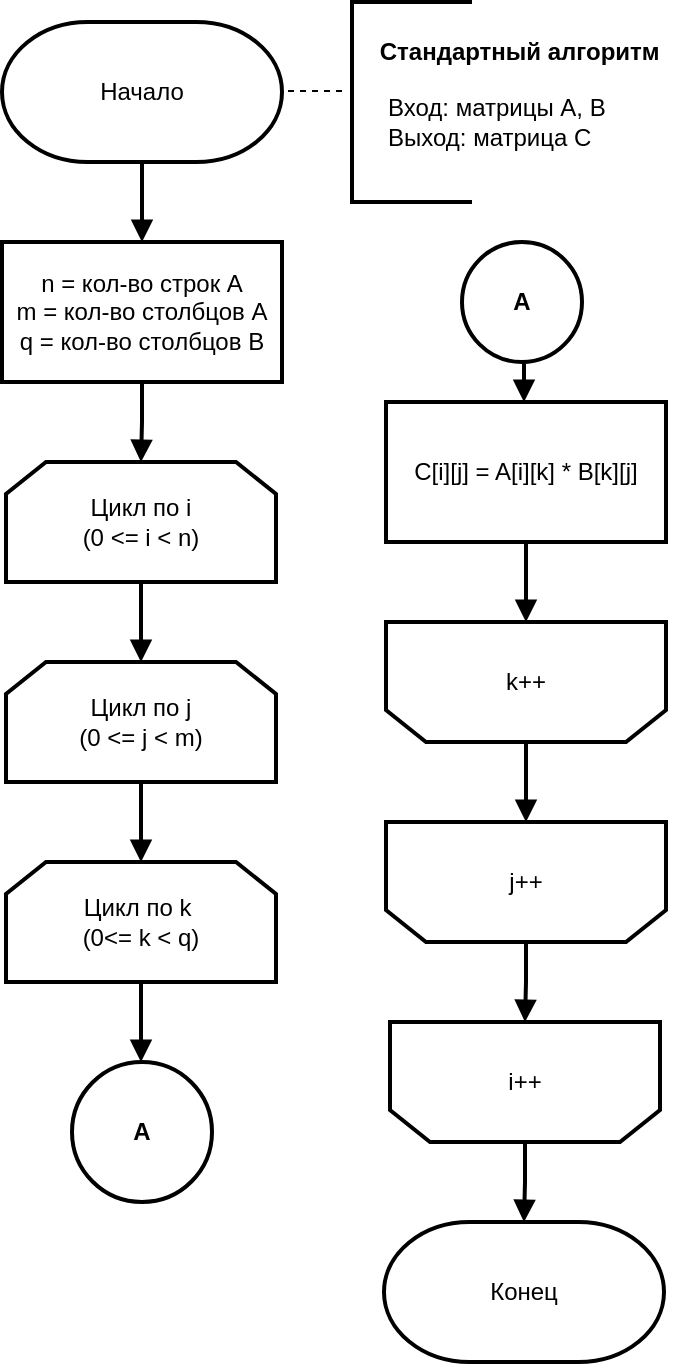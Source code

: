 <mxfile version="21.0.8" type="device" pages="5"><diagram id="5t5UlOug5BJvgPwgNIUX" name="Standart"><mxGraphModel dx="1434" dy="774" grid="1" gridSize="10" guides="1" tooltips="1" connect="1" arrows="1" fold="1" page="1" pageScale="1" pageWidth="827" pageHeight="1169" math="0" shadow="0"><root><mxCell id="0"/><mxCell id="1" parent="0"/><mxCell id="jdIYEB7PokaSc4zf6GeQ-11" style="edgeStyle=orthogonalEdgeStyle;rounded=0;orthogonalLoop=1;jettySize=auto;html=1;exitX=0.5;exitY=1;exitDx=0;exitDy=0;exitPerimeter=0;entryX=0.5;entryY=0;entryDx=0;entryDy=0;endArrow=block;endFill=1;strokeWidth=2;" parent="1" source="jdIYEB7PokaSc4zf6GeQ-1" target="jdIYEB7PokaSc4zf6GeQ-2" edge="1"><mxGeometry relative="1" as="geometry"/></mxCell><mxCell id="jdIYEB7PokaSc4zf6GeQ-1" value="Начало" style="strokeWidth=2;html=1;shape=mxgraph.flowchart.terminator;whiteSpace=wrap;" parent="1" vertex="1"><mxGeometry x="325" y="20" width="140" height="70" as="geometry"/></mxCell><mxCell id="jdIYEB7PokaSc4zf6GeQ-12" style="edgeStyle=orthogonalEdgeStyle;rounded=0;orthogonalLoop=1;jettySize=auto;html=1;exitX=0.5;exitY=1;exitDx=0;exitDy=0;entryX=0.5;entryY=0;entryDx=0;entryDy=0;entryPerimeter=0;endArrow=block;endFill=1;strokeWidth=2;" parent="1" source="jdIYEB7PokaSc4zf6GeQ-2" target="jdIYEB7PokaSc4zf6GeQ-3" edge="1"><mxGeometry relative="1" as="geometry"/></mxCell><mxCell id="jdIYEB7PokaSc4zf6GeQ-2" value="n = кол-во строк A&lt;br&gt;m = кол-во столбцов&amp;nbsp;A&lt;br&gt;q = кол-во столбцов B" style="rounded=0;whiteSpace=wrap;html=1;strokeWidth=2;" parent="1" vertex="1"><mxGeometry x="325" y="130" width="140" height="70" as="geometry"/></mxCell><mxCell id="jdIYEB7PokaSc4zf6GeQ-13" style="edgeStyle=orthogonalEdgeStyle;rounded=0;orthogonalLoop=1;jettySize=auto;html=1;exitX=0.5;exitY=1;exitDx=0;exitDy=0;exitPerimeter=0;entryX=0.5;entryY=0;entryDx=0;entryDy=0;entryPerimeter=0;endArrow=block;endFill=1;strokeWidth=2;" parent="1" source="jdIYEB7PokaSc4zf6GeQ-3" target="jdIYEB7PokaSc4zf6GeQ-4" edge="1"><mxGeometry relative="1" as="geometry"/></mxCell><mxCell id="jdIYEB7PokaSc4zf6GeQ-3" value="Цикл по i&lt;br&gt;(0 &amp;lt;= i &amp;lt; n)" style="strokeWidth=2;html=1;shape=loopLimit;whiteSpace=wrap;" parent="1" vertex="1"><mxGeometry x="327" y="240" width="135" height="60" as="geometry"/></mxCell><mxCell id="jdIYEB7PokaSc4zf6GeQ-16" style="edgeStyle=orthogonalEdgeStyle;rounded=0;orthogonalLoop=1;jettySize=auto;html=1;exitX=0.5;exitY=1;exitDx=0;exitDy=0;exitPerimeter=0;endArrow=block;endFill=1;strokeWidth=2;" parent="1" source="jdIYEB7PokaSc4zf6GeQ-4" target="jdIYEB7PokaSc4zf6GeQ-5" edge="1"><mxGeometry relative="1" as="geometry"/></mxCell><mxCell id="jdIYEB7PokaSc4zf6GeQ-4" value="Цикл по j&lt;br&gt;(0 &amp;lt;= j &amp;lt; m)" style="strokeWidth=2;html=1;shape=loopLimit;whiteSpace=wrap;" parent="1" vertex="1"><mxGeometry x="327" y="340" width="135" height="60" as="geometry"/></mxCell><mxCell id="ObsBnG-ozrYj20FW5o-O-2" style="edgeStyle=orthogonalEdgeStyle;rounded=0;orthogonalLoop=1;jettySize=auto;html=1;exitX=0.5;exitY=1;exitDx=0;exitDy=0;exitPerimeter=0;strokeWidth=2;endArrow=block;endFill=1;" parent="1" source="jdIYEB7PokaSc4zf6GeQ-5" edge="1"><mxGeometry relative="1" as="geometry"><mxPoint x="394.5" y="540" as="targetPoint"/></mxGeometry></mxCell><mxCell id="jdIYEB7PokaSc4zf6GeQ-5" value="Цикл по k&amp;nbsp;&lt;br&gt;(0&amp;lt;= k &amp;lt; q)" style="strokeWidth=2;html=1;shape=loopLimit;whiteSpace=wrap;" parent="1" vertex="1"><mxGeometry x="327" y="440" width="135" height="60" as="geometry"/></mxCell><mxCell id="jdIYEB7PokaSc4zf6GeQ-18" style="edgeStyle=orthogonalEdgeStyle;rounded=0;orthogonalLoop=1;jettySize=auto;html=1;exitX=0.5;exitY=1;exitDx=0;exitDy=0;entryX=0.5;entryY=1;entryDx=0;entryDy=0;entryPerimeter=0;endArrow=block;endFill=1;strokeWidth=2;" parent="1" source="jdIYEB7PokaSc4zf6GeQ-6" target="jdIYEB7PokaSc4zf6GeQ-7" edge="1"><mxGeometry relative="1" as="geometry"/></mxCell><mxCell id="jdIYEB7PokaSc4zf6GeQ-6" value="C[i][j] = A[i][k] * B[k][j]" style="rounded=0;whiteSpace=wrap;html=1;strokeWidth=2;" parent="1" vertex="1"><mxGeometry x="517" y="210" width="140" height="70" as="geometry"/></mxCell><mxCell id="jdIYEB7PokaSc4zf6GeQ-19" style="edgeStyle=orthogonalEdgeStyle;rounded=0;orthogonalLoop=1;jettySize=auto;html=1;exitX=0.5;exitY=0;exitDx=0;exitDy=0;exitPerimeter=0;entryX=0.5;entryY=1;entryDx=0;entryDy=0;entryPerimeter=0;endArrow=block;endFill=1;strokeWidth=2;" parent="1" source="jdIYEB7PokaSc4zf6GeQ-7" target="jdIYEB7PokaSc4zf6GeQ-8" edge="1"><mxGeometry relative="1" as="geometry"/></mxCell><mxCell id="jdIYEB7PokaSc4zf6GeQ-7" value="k++" style="strokeWidth=2;html=1;shape=loopLimit;whiteSpace=wrap;direction=west;" parent="1" vertex="1"><mxGeometry x="517" y="320" width="140" height="60" as="geometry"/></mxCell><mxCell id="jdIYEB7PokaSc4zf6GeQ-20" style="edgeStyle=orthogonalEdgeStyle;rounded=0;orthogonalLoop=1;jettySize=auto;html=1;exitX=0.5;exitY=0;exitDx=0;exitDy=0;exitPerimeter=0;entryX=0.5;entryY=1;entryDx=0;entryDy=0;entryPerimeter=0;endArrow=block;endFill=1;strokeWidth=2;" parent="1" source="jdIYEB7PokaSc4zf6GeQ-8" target="jdIYEB7PokaSc4zf6GeQ-9" edge="1"><mxGeometry relative="1" as="geometry"/></mxCell><mxCell id="jdIYEB7PokaSc4zf6GeQ-8" value="j++" style="strokeWidth=2;html=1;shape=loopLimit;whiteSpace=wrap;direction=west;" parent="1" vertex="1"><mxGeometry x="517" y="420" width="140" height="60" as="geometry"/></mxCell><mxCell id="jdIYEB7PokaSc4zf6GeQ-21" style="edgeStyle=orthogonalEdgeStyle;rounded=0;orthogonalLoop=1;jettySize=auto;html=1;exitX=0.5;exitY=0;exitDx=0;exitDy=0;exitPerimeter=0;entryX=0.5;entryY=0;entryDx=0;entryDy=0;entryPerimeter=0;endArrow=block;endFill=1;strokeWidth=2;" parent="1" source="jdIYEB7PokaSc4zf6GeQ-9" target="jdIYEB7PokaSc4zf6GeQ-10" edge="1"><mxGeometry relative="1" as="geometry"/></mxCell><mxCell id="jdIYEB7PokaSc4zf6GeQ-9" value="i++" style="strokeWidth=2;html=1;shape=loopLimit;whiteSpace=wrap;direction=west;" parent="1" vertex="1"><mxGeometry x="519" y="520" width="135" height="60" as="geometry"/></mxCell><mxCell id="jdIYEB7PokaSc4zf6GeQ-10" value="Конец" style="strokeWidth=2;html=1;shape=mxgraph.flowchart.terminator;whiteSpace=wrap;" parent="1" vertex="1"><mxGeometry x="516" y="620" width="140" height="70" as="geometry"/></mxCell><mxCell id="rUQivqUh_ZVh6ycQIgMj-3" value="Стандартный алгоритм&amp;nbsp;&lt;span style=&quot;color: rgba(0, 0, 0, 0); font-family: monospace; font-size: 0px; text-align: start;&quot;&gt;%3CmxGraphModel%3E%3Croot%3E%3CmxCell%20id%3D%220%22%2F%3E%3CmxCell%20id%3D%221%22%20parent%3D%220%22%2F%3E%3CmxCell%20id%3D%222%22%20value%3D%22%26lt%3Bspan%26gt%3B%D0%92%D1%85%D0%BE%D0%B4%3A%20%D0%BC%D0%B0%D1%81%D1%81%D0%B8%D0%B2%20arr%20%D1%80%D0%B0%D0%B7%D0%BC%D0%B5%D1%80%D0%B0%20size%26lt%3Bbr%26gt%3B%D0%92%D1%8B%D1%85%D0%BE%D0%B4%3A%20%D0%BE%D1%82%D1%81%D0%BE%D1%80%D1%82%D0%B8%D1%80%D0%BE%D0%B2%D0%B0%D0%BD%D0%BD%D1%8B%D0%B9%20%D0%BC%D0%B0%D1%81%D1%81%D0%B8%D0%B2%26lt%3B%2Fspan%26gt%3B%22%20style%3D%22text%3Bhtml%3D1%3Balign%3Dcenter%3BverticalAlign%3Dmiddle%3Bresizable%3D0%3Bpoints%3D%5B%5D%3Bautosize%3D1%3BstrokeColor%3Dnone%3BfillColor%3Dnone%3BfontStyle%3D0%22%20vertex%3D%221%22%20parent%3D%221%22%3E%3CmxGeometry%20x%3D%22560%22%20y%3D%2280%22%20width%3D%22210%22%20height%3D%2240%22%20as%3D%22geometry%22%2F%3E%3C%2FmxCell%3E%3C%2Froot%3E%3C%2FmxGraphModel%3E&lt;/span&gt;&lt;span style=&quot;color: rgba(0, 0, 0, 0); font-family: monospace; font-size: 0px; text-align: start;&quot;&gt;%3CmxGraphModel%3E%3Croot%3E%3CmxCell%20id%3D%220%22%2F%3E%3CmxCell%20id%3D%221%22%20parent%3D%220%22%2F%3E%3CmxCell%20id%3D%222%22%20value%3D%22%26lt%3Bspan%26gt%3B%D0%92%D1%85%D0%BE%D0%B4%3A%20%D0%BC%D0%B0%D1%81%D1%81%D0%B8%D0%B2%20arr%20%D1%80%D0%B0%D0%B7%D0%BC%D0%B5%D1%80%D0%B0%20size%26lt%3Bbr%26gt%3B%D0%92%D1%8B%D1%85%D0%BE%D0%B4%3A%20%D0%BE%D1%82%D1%81%D0%BE%D1%80%D1%82%D0%B8%D1%80%D0%BE%D0%B2%D0%B0%D0%BD%D0%BD%D1%8B%D0%B9%20%D0%BC%D0%B0%D1%81%D1%81%D0%B8%D0%B2%26lt%3B%2Fspan%26gt%3B%22%20style%3D%22text%3Bhtml%3D1%3Balign%3Dcenter%3BverticalAlign%3Dmiddle%3Bresizable%3D0%3Bpoints%3D%5B%5D%3Bautosize%3D1%3BstrokeColor%3Dnone%3BfillColor%3Dnone%3BfontStyle%3D0%22%20vertex%3D%221%22%20parent%3D%221%22%3E%3CmxGeometry%20x%3D%22560%22%20y%3D%2280%22%20width%3D%22210%22%20height%3D%2240%22%20as%3D%22geometry%22%2F%3E%3C%2FmxCell%3E%3C%2Froot%3E%3C%2FmxGraphModel%3E&lt;/span&gt;&lt;span style=&quot;color: rgba(0, 0, 0, 0); font-family: monospace; font-size: 0px; text-align: start;&quot;&gt;%3CmxGraphModel%3E%3Croot%3E%3CmxCell%20id%3D%220%22%2F%3E%3CmxCell%20id%3D%221%22%20parent%3D%220%22%2F%3E%3CmxCell%20id%3D%222%22%20value%3D%22%26lt%3Bspan%26gt%3B%D0%92%D1%85%D0%BE%D0%B4%3A%20%D0%BC%D0%B0%D1%81%D1%81%D0%B8%D0%B2%20arr%20%D1%80%D0%B0%D0%B7%D0%BC%D0%B5%D1%80%D0%B0%20size%26lt%3Bbr%26gt%3B%D0%92%D1%8B%D1%85%D0%BE%D0%B4%3A%20%D0%BE%D1%82%D1%81%D0%BE%D1%80%D1%82%D0%B8%D1%80%D0%BE%D0%B2%D0%B0%D0%BD%D0%BD%D1%8B%D0%B9%20%D0%BC%D0%B0%D1%81%D1%81%D0%B8%D0%B2%26lt%3B%2Fspan%26gt%3B%22%20style%3D%22text%3Bhtml%3D1%3Balign%3Dcenter%3BverticalAlign%3Dmiddle%3Bresizable%3D0%3Bpoints%3D%5B%5D%3Bautosize%3D1%3BstrokeColor%3Dnone%3BfillColor%3Dnone%3BfontStyle%3D0%22%20vertex%3D%221%22%20parent%3D%221%22%3E%3CmxGeometry%20x%3D%22560%22%20y%3D%2280%22%20width%3D%22210%22%20height%3D%2240%22%20as%3D%22geometry%22%2F%3E%3C%2FmxCell%3E%3C%2Froot%3E%3C%2FmxGraphModel%3E&lt;/span&gt;" style="text;html=1;align=center;verticalAlign=middle;resizable=0;points=[];autosize=1;strokeColor=none;fillColor=none;fontStyle=1" parent="1" vertex="1"><mxGeometry x="500" y="20" width="170" height="30" as="geometry"/></mxCell><mxCell id="rUQivqUh_ZVh6ycQIgMj-4" value="Вход: матрицы А, B&lt;br&gt;Выход: матрица С" style="text;html=1;align=left;verticalAlign=middle;resizable=0;points=[];autosize=1;strokeColor=none;fillColor=none;" parent="1" vertex="1"><mxGeometry x="516" y="50" width="130" height="40" as="geometry"/></mxCell><mxCell id="rUQivqUh_ZVh6ycQIgMj-5" value="" style="strokeWidth=2;html=1;shape=mxgraph.flowchart.annotation_1;align=left;pointerEvents=1;direction=east;" parent="1" vertex="1"><mxGeometry x="500" y="10" width="60" height="100" as="geometry"/></mxCell><mxCell id="rUQivqUh_ZVh6ycQIgMj-6" style="edgeStyle=orthogonalEdgeStyle;rounded=0;orthogonalLoop=1;jettySize=auto;html=1;exitX=0;exitY=0.5;exitDx=0;exitDy=0;exitPerimeter=0;entryX=0;entryY=0.5;entryDx=0;entryDy=0;entryPerimeter=0;strokeWidth=1;endArrow=none;endFill=0;dashed=1;" parent="1" edge="1"><mxGeometry relative="1" as="geometry"><mxPoint x="495" y="54.5" as="sourcePoint"/><mxPoint x="466" y="54.5" as="targetPoint"/></mxGeometry></mxCell><mxCell id="rUQivqUh_ZVh6ycQIgMj-7" value="&lt;b&gt;A&lt;/b&gt;" style="ellipse;whiteSpace=wrap;html=1;aspect=fixed;strokeWidth=2;" parent="1" vertex="1"><mxGeometry x="360" y="540" width="70" height="70" as="geometry"/></mxCell><mxCell id="rUQivqUh_ZVh6ycQIgMj-10" value="&lt;b&gt;A&lt;/b&gt;" style="ellipse;whiteSpace=wrap;html=1;aspect=fixed;strokeWidth=2;" parent="1" vertex="1"><mxGeometry x="555" y="130" width="60" height="60" as="geometry"/></mxCell><mxCell id="rUQivqUh_ZVh6ycQIgMj-11" style="edgeStyle=orthogonalEdgeStyle;rounded=0;orthogonalLoop=1;jettySize=auto;html=1;entryX=0.5;entryY=1;entryDx=0;entryDy=0;entryPerimeter=0;endArrow=block;endFill=1;strokeWidth=2;" parent="1" edge="1"><mxGeometry relative="1" as="geometry"><mxPoint x="586" y="190" as="sourcePoint"/><mxPoint x="586" y="210" as="targetPoint"/></mxGeometry></mxCell></root></mxGraphModel></diagram><diagram id="ElwPnxm85iu9WAhl7dP3" name="Vinograd"><mxGraphModel dx="1434" dy="717" grid="1" gridSize="10" guides="1" tooltips="1" connect="1" arrows="1" fold="1" page="1" pageScale="1" pageWidth="827" pageHeight="1169" math="0" shadow="0"><root><mxCell id="0"/><mxCell id="1" parent="0"/><mxCell id="brC3pBSqLYLdtff-5RRU-22" style="edgeStyle=orthogonalEdgeStyle;rounded=0;orthogonalLoop=1;jettySize=auto;html=1;exitX=0.5;exitY=1;exitDx=0;exitDy=0;exitPerimeter=0;entryX=0.5;entryY=0;entryDx=0;entryDy=0;strokeWidth=2;endArrow=block;endFill=1;" parent="1" source="BDx2U2NsKaXYG4YdyOhM-1" target="bWCL9g9lG03QNy08eShe-1" edge="1"><mxGeometry relative="1" as="geometry"/></mxCell><mxCell id="BDx2U2NsKaXYG4YdyOhM-1" value="Начало" style="strokeWidth=2;html=1;shape=mxgraph.flowchart.terminator;whiteSpace=wrap;" parent="1" vertex="1"><mxGeometry x="218" y="50" width="140" height="70" as="geometry"/></mxCell><mxCell id="brC3pBSqLYLdtff-5RRU-23" style="edgeStyle=orthogonalEdgeStyle;rounded=0;orthogonalLoop=1;jettySize=auto;html=1;exitX=0.5;exitY=1;exitDx=0;exitDy=0;entryX=0.5;entryY=0;entryDx=0;entryDy=0;strokeWidth=2;endArrow=block;endFill=1;" parent="1" source="bWCL9g9lG03QNy08eShe-1" target="bWCL9g9lG03QNy08eShe-2" edge="1"><mxGeometry relative="1" as="geometry"/></mxCell><mxCell id="bWCL9g9lG03QNy08eShe-1" value="n = кол-во сторк A&lt;br&gt;m = кол-во столбцов A&lt;br&gt;q = кол-во столбцов&amp;nbsp;B" style="rounded=0;whiteSpace=wrap;html=1;strokeWidth=2;" parent="1" vertex="1"><mxGeometry x="218" y="190" width="140" height="60" as="geometry"/></mxCell><mxCell id="brC3pBSqLYLdtff-5RRU-24" style="edgeStyle=orthogonalEdgeStyle;rounded=0;orthogonalLoop=1;jettySize=auto;html=1;exitX=0.5;exitY=1;exitDx=0;exitDy=0;entryX=0.5;entryY=0;entryDx=0;entryDy=0;entryPerimeter=0;strokeWidth=2;endArrow=block;endFill=1;" parent="1" source="bWCL9g9lG03QNy08eShe-2" target="brC3pBSqLYLdtff-5RRU-1" edge="1"><mxGeometry relative="1" as="geometry"/></mxCell><mxCell id="bWCL9g9lG03QNy08eShe-2" value="Создание массивов tmpA длиной n и tmpB длиной q" style="rounded=0;whiteSpace=wrap;html=1;strokeWidth=2;" parent="1" vertex="1"><mxGeometry x="218" y="290.11" width="140" height="60" as="geometry"/></mxCell><mxCell id="brC3pBSqLYLdtff-5RRU-25" style="edgeStyle=orthogonalEdgeStyle;rounded=0;orthogonalLoop=1;jettySize=auto;html=1;exitX=0.5;exitY=1;exitDx=0;exitDy=0;exitPerimeter=0;entryX=0.5;entryY=0;entryDx=0;entryDy=0;entryPerimeter=0;strokeWidth=2;endArrow=block;endFill=1;" parent="1" source="brC3pBSqLYLdtff-5RRU-1" target="brC3pBSqLYLdtff-5RRU-2" edge="1"><mxGeometry relative="1" as="geometry"/></mxCell><mxCell id="brC3pBSqLYLdtff-5RRU-1" value="Цикл по i&lt;br&gt;(0&amp;lt;= i &amp;lt; n)" style="strokeWidth=2;html=1;shape=loopLimit;whiteSpace=wrap;" parent="1" vertex="1"><mxGeometry x="218" y="390" width="140" height="60" as="geometry"/></mxCell><mxCell id="brC3pBSqLYLdtff-5RRU-26" style="edgeStyle=orthogonalEdgeStyle;rounded=0;orthogonalLoop=1;jettySize=auto;html=1;exitX=0.5;exitY=1;exitDx=0;exitDy=0;exitPerimeter=0;entryX=0.5;entryY=0;entryDx=0;entryDy=0;strokeWidth=2;endArrow=block;endFill=1;" parent="1" source="brC3pBSqLYLdtff-5RRU-2" target="brC3pBSqLYLdtff-5RRU-3" edge="1"><mxGeometry relative="1" as="geometry"/></mxCell><mxCell id="brC3pBSqLYLdtff-5RRU-2" value="Цикл по j&lt;br&gt;(1 &amp;lt;= j &amp;lt; m)" style="strokeWidth=2;html=1;shape=loopLimit;whiteSpace=wrap;" parent="1" vertex="1"><mxGeometry x="218" y="490.11" width="140" height="60" as="geometry"/></mxCell><mxCell id="brC3pBSqLYLdtff-5RRU-27" style="edgeStyle=orthogonalEdgeStyle;rounded=0;orthogonalLoop=1;jettySize=auto;html=1;exitX=0.5;exitY=1;exitDx=0;exitDy=0;entryX=0.5;entryY=1;entryDx=0;entryDy=0;entryPerimeter=0;strokeWidth=2;endArrow=block;endFill=1;" parent="1" source="brC3pBSqLYLdtff-5RRU-3" target="brC3pBSqLYLdtff-5RRU-4" edge="1"><mxGeometry relative="1" as="geometry"/></mxCell><mxCell id="brC3pBSqLYLdtff-5RRU-3" value="tmpA[i] = tmpA[i] +&amp;nbsp;&lt;br&gt;A[i][j-1] * A[i][j]" style="rounded=0;whiteSpace=wrap;html=1;strokeWidth=2;" parent="1" vertex="1"><mxGeometry x="218" y="587.61" width="140" height="65" as="geometry"/></mxCell><mxCell id="brC3pBSqLYLdtff-5RRU-28" style="edgeStyle=orthogonalEdgeStyle;rounded=0;orthogonalLoop=1;jettySize=auto;html=1;exitX=0.5;exitY=0;exitDx=0;exitDy=0;exitPerimeter=0;entryX=0.5;entryY=1;entryDx=0;entryDy=0;entryPerimeter=0;strokeWidth=2;endArrow=block;endFill=1;" parent="1" source="brC3pBSqLYLdtff-5RRU-4" target="brC3pBSqLYLdtff-5RRU-5" edge="1"><mxGeometry relative="1" as="geometry"/></mxCell><mxCell id="brC3pBSqLYLdtff-5RRU-4" value="j += 2" style="strokeWidth=2;html=1;shape=loopLimitt;whiteSpace=wrap;flipV=1;" parent="1" vertex="1"><mxGeometry x="218" y="690.11" width="140" height="60" as="geometry"/></mxCell><mxCell id="u7KIvG1t9JKep2vpa3HT-2" style="edgeStyle=orthogonalEdgeStyle;rounded=0;orthogonalLoop=1;jettySize=auto;html=1;exitX=0.5;exitY=0;exitDx=0;exitDy=0;exitPerimeter=0;strokeWidth=2;endArrow=block;endFill=1;" parent="1" source="brC3pBSqLYLdtff-5RRU-5" target="u7KIvG1t9JKep2vpa3HT-1" edge="1"><mxGeometry relative="1" as="geometry"/></mxCell><mxCell id="brC3pBSqLYLdtff-5RRU-5" value="i ++" style="strokeWidth=2;html=1;shape=loopLimit;whiteSpace=wrap;flipV=1;" parent="1" vertex="1"><mxGeometry x="218" y="790.11" width="140" height="60" as="geometry"/></mxCell><mxCell id="brC3pBSqLYLdtff-5RRU-30" style="edgeStyle=orthogonalEdgeStyle;rounded=0;orthogonalLoop=1;jettySize=auto;html=1;exitX=0.5;exitY=1;exitDx=0;exitDy=0;exitPerimeter=0;entryX=0.5;entryY=0;entryDx=0;entryDy=0;entryPerimeter=0;strokeWidth=2;endArrow=block;endFill=1;" parent="1" source="brC3pBSqLYLdtff-5RRU-7" target="brC3pBSqLYLdtff-5RRU-8" edge="1"><mxGeometry relative="1" as="geometry"/></mxCell><mxCell id="brC3pBSqLYLdtff-5RRU-7" value="Цикл по i&lt;br style=&quot;border-color: var(--border-color);&quot;&gt;(0&amp;lt;= i &amp;lt; q)" style="strokeWidth=2;html=1;shape=loopLimit;whiteSpace=wrap;" parent="1" vertex="1"><mxGeometry x="414" y="230.11" width="140" height="60" as="geometry"/></mxCell><mxCell id="brC3pBSqLYLdtff-5RRU-31" style="edgeStyle=orthogonalEdgeStyle;rounded=0;orthogonalLoop=1;jettySize=auto;html=1;exitX=0.5;exitY=1;exitDx=0;exitDy=0;exitPerimeter=0;entryX=0.5;entryY=0;entryDx=0;entryDy=0;strokeWidth=2;endArrow=block;endFill=1;" parent="1" source="brC3pBSqLYLdtff-5RRU-8" target="brC3pBSqLYLdtff-5RRU-9" edge="1"><mxGeometry relative="1" as="geometry"/></mxCell><mxCell id="brC3pBSqLYLdtff-5RRU-8" value="Цикл по j&lt;br style=&quot;border-color: var(--border-color);&quot;&gt;(1 &amp;lt;= j &amp;lt; m)" style="strokeWidth=2;html=1;shape=loopLimit;whiteSpace=wrap;" parent="1" vertex="1"><mxGeometry x="414" y="330.11" width="140" height="60" as="geometry"/></mxCell><mxCell id="brC3pBSqLYLdtff-5RRU-32" style="edgeStyle=orthogonalEdgeStyle;rounded=0;orthogonalLoop=1;jettySize=auto;html=1;exitX=0.5;exitY=1;exitDx=0;exitDy=0;strokeWidth=2;endArrow=block;endFill=1;" parent="1" source="brC3pBSqLYLdtff-5RRU-9" target="brC3pBSqLYLdtff-5RRU-10" edge="1"><mxGeometry relative="1" as="geometry"/></mxCell><mxCell id="brC3pBSqLYLdtff-5RRU-9" value="tmpB[i] = tmpB[i] +&amp;nbsp;&lt;br&gt;B[i][j-1] * B[i][j]" style="rounded=0;whiteSpace=wrap;html=1;strokeWidth=2;" parent="1" vertex="1"><mxGeometry x="414" y="430.11" width="140" height="60" as="geometry"/></mxCell><mxCell id="brC3pBSqLYLdtff-5RRU-33" style="edgeStyle=orthogonalEdgeStyle;rounded=0;orthogonalLoop=1;jettySize=auto;html=1;exitX=0.5;exitY=0;exitDx=0;exitDy=0;exitPerimeter=0;entryX=0.5;entryY=1;entryDx=0;entryDy=0;entryPerimeter=0;strokeWidth=2;endArrow=block;endFill=1;" parent="1" source="brC3pBSqLYLdtff-5RRU-10" target="brC3pBSqLYLdtff-5RRU-11" edge="1"><mxGeometry relative="1" as="geometry"/></mxCell><mxCell id="brC3pBSqLYLdtff-5RRU-10" value="j += 2" style="strokeWidth=2;html=1;shape=loopLimit;whiteSpace=wrap;flipV=1;" parent="1" vertex="1"><mxGeometry x="414" y="530.11" width="140" height="60" as="geometry"/></mxCell><mxCell id="brC3pBSqLYLdtff-5RRU-34" style="edgeStyle=orthogonalEdgeStyle;rounded=0;orthogonalLoop=1;jettySize=auto;html=1;exitX=0.5;exitY=0;exitDx=0;exitDy=0;exitPerimeter=0;strokeWidth=2;endArrow=block;endFill=1;" parent="1" source="brC3pBSqLYLdtff-5RRU-11" target="brC3pBSqLYLdtff-5RRU-12" edge="1"><mxGeometry relative="1" as="geometry"/></mxCell><mxCell id="brC3pBSqLYLdtff-5RRU-11" value="i ++" style="strokeWidth=2;html=1;shape=loopLimit;whiteSpace=wrap;flipV=1;" parent="1" vertex="1"><mxGeometry x="414" y="630.11" width="140" height="60" as="geometry"/></mxCell><mxCell id="brC3pBSqLYLdtff-5RRU-35" style="edgeStyle=orthogonalEdgeStyle;rounded=0;orthogonalLoop=1;jettySize=auto;html=1;exitX=0.5;exitY=1;exitDx=0;exitDy=0;exitPerimeter=0;entryX=0.5;entryY=0;entryDx=0;entryDy=0;entryPerimeter=0;strokeWidth=2;endArrow=block;endFill=1;" parent="1" source="brC3pBSqLYLdtff-5RRU-12" target="brC3pBSqLYLdtff-5RRU-13" edge="1"><mxGeometry relative="1" as="geometry"/></mxCell><mxCell id="brC3pBSqLYLdtff-5RRU-12" value="Цикл по i&lt;br style=&quot;border-color: var(--border-color);&quot;&gt;(0 &amp;lt;= i &amp;lt; n)" style="strokeWidth=2;html=1;shape=loopLimit;whiteSpace=wrap;" parent="1" vertex="1"><mxGeometry x="414" y="730.11" width="140" height="60" as="geometry"/></mxCell><mxCell id="JaxCugbjWj4iEsVpoekP-3" style="edgeStyle=orthogonalEdgeStyle;rounded=0;orthogonalLoop=1;jettySize=auto;html=1;exitX=0.5;exitY=1;exitDx=0;exitDy=0;exitPerimeter=0;strokeWidth=2;endArrow=block;endFill=1;" parent="1" source="brC3pBSqLYLdtff-5RRU-13" edge="1"><mxGeometry relative="1" as="geometry"><mxPoint x="480" y="920" as="targetPoint"/></mxGeometry></mxCell><mxCell id="brC3pBSqLYLdtff-5RRU-13" value="Цикл по j&lt;br style=&quot;border-color: var(--border-color);&quot;&gt;(0 &amp;lt;= j &amp;lt; q)" style="strokeWidth=2;html=1;shape=loopLimit;whiteSpace=wrap;" parent="1" vertex="1"><mxGeometry x="414" y="830.11" width="140" height="60" as="geometry"/></mxCell><mxCell id="JaxCugbjWj4iEsVpoekP-2" value="Б" style="strokeWidth=2;html=1;shape=mxgraph.flowchart.start_2;whiteSpace=wrap;" parent="1" vertex="1"><mxGeometry x="456" y="920" width="50" height="50" as="geometry"/></mxCell><mxCell id="u7KIvG1t9JKep2vpa3HT-1" value="A" style="strokeWidth=2;html=1;shape=mxgraph.flowchart.start_2;whiteSpace=wrap;" parent="1" vertex="1"><mxGeometry x="262.75" y="880" width="50.5" height="50" as="geometry"/></mxCell><mxCell id="u7KIvG1t9JKep2vpa3HT-4" style="edgeStyle=orthogonalEdgeStyle;rounded=0;orthogonalLoop=1;jettySize=auto;html=1;exitX=0.5;exitY=1;exitDx=0;exitDy=0;exitPerimeter=0;strokeWidth=2;endArrow=block;endFill=1;" parent="1" source="u7KIvG1t9JKep2vpa3HT-3" target="brC3pBSqLYLdtff-5RRU-7" edge="1"><mxGeometry relative="1" as="geometry"/></mxCell><mxCell id="u7KIvG1t9JKep2vpa3HT-3" value="A" style="strokeWidth=2;html=1;shape=mxgraph.flowchart.start_2;whiteSpace=wrap;" parent="1" vertex="1"><mxGeometry x="459" y="160" width="50" height="50" as="geometry"/></mxCell><mxCell id="-5CPp9ylj9_b5m-_-JH4-1" value="&amp;nbsp;Алгоритм Вигограда" style="text;html=1;align=left;verticalAlign=middle;resizable=0;points=[];autosize=1;strokeColor=none;fillColor=none;fontStyle=1" parent="1" vertex="1"><mxGeometry x="408" y="50" width="150" height="30" as="geometry"/></mxCell><mxCell id="-5CPp9ylj9_b5m-_-JH4-2" value="Вход: матрицы А, B&lt;br&gt;Выход: матрица С" style="text;html=1;align=left;verticalAlign=middle;resizable=0;points=[];autosize=1;strokeColor=none;fillColor=none;" parent="1" vertex="1"><mxGeometry x="408" y="80" width="130" height="40" as="geometry"/></mxCell><mxCell id="-5CPp9ylj9_b5m-_-JH4-3" value="" style="strokeWidth=2;html=1;shape=mxgraph.flowchart.annotation_1;align=left;pointerEvents=1;direction=east;" parent="1" vertex="1"><mxGeometry x="392" y="40" width="60" height="100" as="geometry"/></mxCell><mxCell id="-5CPp9ylj9_b5m-_-JH4-4" style="edgeStyle=orthogonalEdgeStyle;rounded=0;orthogonalLoop=1;jettySize=auto;html=1;exitX=0;exitY=0.5;exitDx=0;exitDy=0;exitPerimeter=0;entryX=0;entryY=0.5;entryDx=0;entryDy=0;entryPerimeter=0;strokeWidth=1;endArrow=none;endFill=0;dashed=1;" parent="1" edge="1"><mxGeometry relative="1" as="geometry"><mxPoint x="387" y="84.5" as="sourcePoint"/><mxPoint x="358" y="84.5" as="targetPoint"/></mxGeometry></mxCell></root></mxGraphModel></diagram><diagram id="p2_YN9Bw7VVcdtCtZ2_v" name="Vinograd продолжение"><mxGraphModel dx="1434" dy="717" grid="1" gridSize="10" guides="1" tooltips="1" connect="1" arrows="1" fold="1" page="1" pageScale="1" pageWidth="827" pageHeight="1169" math="0" shadow="0"><root><mxCell id="0"/><mxCell id="1" parent="0"/><mxCell id="MOV2D1qzXf4T7hM7rRNJ-1" style="edgeStyle=orthogonalEdgeStyle;rounded=0;orthogonalLoop=1;jettySize=auto;html=1;exitX=0.5;exitY=1;exitDx=0;exitDy=0;entryX=0.5;entryY=0;entryDx=0;entryDy=0;entryPerimeter=0;strokeWidth=2;endArrow=block;endFill=1;" parent="1" source="MOV2D1qzXf4T7hM7rRNJ-2" target="MOV2D1qzXf4T7hM7rRNJ-4" edge="1"><mxGeometry relative="1" as="geometry"/></mxCell><mxCell id="MOV2D1qzXf4T7hM7rRNJ-2" value="C[i][j] = C[i][j] -&amp;nbsp;&lt;br&gt;(tmpA[i] + tmpB[j])" style="rounded=0;whiteSpace=wrap;html=1;strokeWidth=2;" parent="1" vertex="1"><mxGeometry x="240" y="160" width="140" height="60" as="geometry"/></mxCell><mxCell id="MOV2D1qzXf4T7hM7rRNJ-3" style="edgeStyle=orthogonalEdgeStyle;rounded=0;orthogonalLoop=1;jettySize=auto;html=1;exitX=0.5;exitY=1;exitDx=0;exitDy=0;exitPerimeter=0;entryX=0.5;entryY=0;entryDx=0;entryDy=0;strokeWidth=2;endArrow=block;endFill=1;" parent="1" source="MOV2D1qzXf4T7hM7rRNJ-4" target="MOV2D1qzXf4T7hM7rRNJ-6" edge="1"><mxGeometry relative="1" as="geometry"/></mxCell><mxCell id="MOV2D1qzXf4T7hM7rRNJ-4" value="Цикл по k&lt;br style=&quot;border-color: var(--border-color);&quot;&gt;(1 &amp;lt;= k &amp;lt; m)" style="strokeWidth=2;html=1;shape=loopLimit;whiteSpace=wrap;" parent="1" vertex="1"><mxGeometry x="240" y="260" width="140" height="60" as="geometry"/></mxCell><mxCell id="MOV2D1qzXf4T7hM7rRNJ-5" style="edgeStyle=orthogonalEdgeStyle;rounded=0;orthogonalLoop=1;jettySize=auto;html=1;exitX=0.5;exitY=1;exitDx=0;exitDy=0;entryX=0.5;entryY=1;entryDx=0;entryDy=0;entryPerimeter=0;strokeWidth=2;endArrow=block;endFill=1;" parent="1" source="MOV2D1qzXf4T7hM7rRNJ-6" target="MOV2D1qzXf4T7hM7rRNJ-8" edge="1"><mxGeometry relative="1" as="geometry"/></mxCell><mxCell id="MOV2D1qzXf4T7hM7rRNJ-6" value="C[i][j] += &lt;br&gt;(A[i][k-1] + B[k][j]) *&lt;br&gt;(A[i][k] + B[k-1][j])" style="rounded=0;whiteSpace=wrap;html=1;strokeWidth=2;" parent="1" vertex="1"><mxGeometry x="240" y="360" width="140" height="60" as="geometry"/></mxCell><mxCell id="MOV2D1qzXf4T7hM7rRNJ-7" style="edgeStyle=orthogonalEdgeStyle;rounded=0;orthogonalLoop=1;jettySize=auto;html=1;exitX=0.5;exitY=0;exitDx=0;exitDy=0;exitPerimeter=0;entryX=0.5;entryY=1;entryDx=0;entryDy=0;entryPerimeter=0;strokeWidth=2;endArrow=block;endFill=1;" parent="1" source="MOV2D1qzXf4T7hM7rRNJ-8" target="MOV2D1qzXf4T7hM7rRNJ-10" edge="1"><mxGeometry relative="1" as="geometry"/></mxCell><mxCell id="MOV2D1qzXf4T7hM7rRNJ-8" value="k += 2" style="strokeWidth=2;html=1;shape=loopLimit;whiteSpace=wrap;flipV=1;" parent="1" vertex="1"><mxGeometry x="240" y="460" width="140" height="60" as="geometry"/></mxCell><mxCell id="MOV2D1qzXf4T7hM7rRNJ-9" style="edgeStyle=orthogonalEdgeStyle;rounded=0;orthogonalLoop=1;jettySize=auto;html=1;exitX=0.5;exitY=0;exitDx=0;exitDy=0;exitPerimeter=0;strokeWidth=2;endArrow=block;endFill=1;" parent="1" source="MOV2D1qzXf4T7hM7rRNJ-10" target="MOV2D1qzXf4T7hM7rRNJ-12" edge="1"><mxGeometry relative="1" as="geometry"/></mxCell><mxCell id="MOV2D1qzXf4T7hM7rRNJ-10" value="j ++" style="strokeWidth=2;html=1;shape=loopLimit;whiteSpace=wrap;flipV=1;" parent="1" vertex="1"><mxGeometry x="240" y="560" width="140" height="60" as="geometry"/></mxCell><mxCell id="jFBRMl4ruyxteCOEZbGm-4" style="edgeStyle=orthogonalEdgeStyle;rounded=0;orthogonalLoop=1;jettySize=auto;html=1;exitX=0.5;exitY=0;exitDx=0;exitDy=0;exitPerimeter=0;entryX=0.5;entryY=0;entryDx=0;entryDy=0;entryPerimeter=0;strokeWidth=2;endArrow=block;endFill=1;" parent="1" source="MOV2D1qzXf4T7hM7rRNJ-12" target="jFBRMl4ruyxteCOEZbGm-1" edge="1"><mxGeometry relative="1" as="geometry"/></mxCell><mxCell id="MOV2D1qzXf4T7hM7rRNJ-12" value="i++" style="strokeWidth=2;html=1;shape=loopLimit;whiteSpace=wrap;flipV=1;" parent="1" vertex="1"><mxGeometry x="240" y="660" width="140" height="60" as="geometry"/></mxCell><mxCell id="MOV2D1qzXf4T7hM7rRNJ-13" style="edgeStyle=orthogonalEdgeStyle;rounded=0;orthogonalLoop=1;jettySize=auto;html=1;exitX=0.5;exitY=1;exitDx=0;exitDy=0;exitPerimeter=0;entryX=0.5;entryY=0;entryDx=0;entryDy=0;entryPerimeter=0;strokeWidth=2;endArrow=block;endFill=1;" parent="1" source="MOV2D1qzXf4T7hM7rRNJ-15" target="MOV2D1qzXf4T7hM7rRNJ-17" edge="1"><mxGeometry relative="1" as="geometry"/></mxCell><mxCell id="MOV2D1qzXf4T7hM7rRNJ-14" style="edgeStyle=orthogonalEdgeStyle;rounded=0;orthogonalLoop=1;jettySize=auto;html=1;exitX=1;exitY=0.5;exitDx=0;exitDy=0;exitPerimeter=0;entryX=0.5;entryY=0;entryDx=0;entryDy=0;entryPerimeter=0;strokeWidth=2;endArrow=block;endFill=1;" parent="1" source="MOV2D1qzXf4T7hM7rRNJ-15" target="MOV2D1qzXf4T7hM7rRNJ-26" edge="1"><mxGeometry relative="1" as="geometry"><Array as="points"><mxPoint x="600" y="195"/><mxPoint x="600" y="740"/><mxPoint x="500" y="740"/></Array></mxGeometry></mxCell><mxCell id="MOV2D1qzXf4T7hM7rRNJ-15" value="m четное?" style="strokeWidth=2;html=1;shape=mxgraph.flowchart.decision;whiteSpace=wrap;" parent="1" vertex="1"><mxGeometry x="435" y="160" width="130" height="70" as="geometry"/></mxCell><mxCell id="MOV2D1qzXf4T7hM7rRNJ-16" style="edgeStyle=orthogonalEdgeStyle;rounded=0;orthogonalLoop=1;jettySize=auto;html=1;exitX=0.5;exitY=1;exitDx=0;exitDy=0;exitPerimeter=0;entryX=0.5;entryY=0;entryDx=0;entryDy=0;entryPerimeter=0;strokeWidth=2;endArrow=block;endFill=1;" parent="1" source="MOV2D1qzXf4T7hM7rRNJ-17" target="MOV2D1qzXf4T7hM7rRNJ-19" edge="1"><mxGeometry relative="1" as="geometry"/></mxCell><mxCell id="MOV2D1qzXf4T7hM7rRNJ-17" value="Цикл по i&lt;br style=&quot;border-color: var(--border-color);&quot;&gt;(0 &amp;lt;= i &amp;lt; n)" style="strokeWidth=2;html=1;shape=loopLimit;whiteSpace=wrap;" parent="1" vertex="1"><mxGeometry x="430" y="260" width="140" height="60" as="geometry"/></mxCell><mxCell id="MOV2D1qzXf4T7hM7rRNJ-18" style="edgeStyle=orthogonalEdgeStyle;rounded=0;orthogonalLoop=1;jettySize=auto;html=1;exitX=0.5;exitY=1;exitDx=0;exitDy=0;exitPerimeter=0;entryX=0.5;entryY=0;entryDx=0;entryDy=0;strokeWidth=2;endArrow=block;endFill=1;" parent="1" source="MOV2D1qzXf4T7hM7rRNJ-19" target="MOV2D1qzXf4T7hM7rRNJ-21" edge="1"><mxGeometry relative="1" as="geometry"/></mxCell><mxCell id="MOV2D1qzXf4T7hM7rRNJ-19" value="Цикл по j&lt;br style=&quot;border-color: var(--border-color);&quot;&gt;(0 &amp;lt;= j &amp;lt; q)" style="strokeWidth=2;html=1;shape=loopLimit;whiteSpace=wrap;flipV=0;" parent="1" vertex="1"><mxGeometry x="430" y="360" width="140" height="60" as="geometry"/></mxCell><mxCell id="MOV2D1qzXf4T7hM7rRNJ-20" style="edgeStyle=orthogonalEdgeStyle;rounded=0;orthogonalLoop=1;jettySize=auto;html=1;exitX=0.5;exitY=1;exitDx=0;exitDy=0;entryX=0.5;entryY=1;entryDx=0;entryDy=0;entryPerimeter=0;strokeWidth=2;endArrow=block;endFill=1;" parent="1" source="MOV2D1qzXf4T7hM7rRNJ-21" target="MOV2D1qzXf4T7hM7rRNJ-23" edge="1"><mxGeometry relative="1" as="geometry"/></mxCell><mxCell id="MOV2D1qzXf4T7hM7rRNJ-21" value="C[i][j] += &lt;br&gt;A[i][q-1] * B[q-1][j]" style="rounded=0;whiteSpace=wrap;html=1;strokeWidth=2;" parent="1" vertex="1"><mxGeometry x="430" y="460" width="140" height="60" as="geometry"/></mxCell><mxCell id="MOV2D1qzXf4T7hM7rRNJ-22" style="edgeStyle=orthogonalEdgeStyle;rounded=0;orthogonalLoop=1;jettySize=auto;html=1;exitX=0.5;exitY=0;exitDx=0;exitDy=0;exitPerimeter=0;entryX=0.5;entryY=1;entryDx=0;entryDy=0;entryPerimeter=0;strokeWidth=2;endArrow=block;endFill=1;" parent="1" source="MOV2D1qzXf4T7hM7rRNJ-23" target="MOV2D1qzXf4T7hM7rRNJ-25" edge="1"><mxGeometry relative="1" as="geometry"/></mxCell><mxCell id="MOV2D1qzXf4T7hM7rRNJ-23" value="j ++" style="strokeWidth=2;html=1;shape=loopLimit;whiteSpace=wrap;flipV=1;" parent="1" vertex="1"><mxGeometry x="430" y="560" width="140" height="60" as="geometry"/></mxCell><mxCell id="MOV2D1qzXf4T7hM7rRNJ-24" style="edgeStyle=orthogonalEdgeStyle;rounded=0;orthogonalLoop=1;jettySize=auto;html=1;exitX=0.5;exitY=0;exitDx=0;exitDy=0;exitPerimeter=0;strokeWidth=2;endArrow=block;endFill=1;" parent="1" source="MOV2D1qzXf4T7hM7rRNJ-25" target="MOV2D1qzXf4T7hM7rRNJ-26" edge="1"><mxGeometry relative="1" as="geometry"/></mxCell><mxCell id="MOV2D1qzXf4T7hM7rRNJ-25" value="i++" style="strokeWidth=2;html=1;shape=loopLimit;whiteSpace=wrap;flipV=1;" parent="1" vertex="1"><mxGeometry x="430" y="660" width="140" height="60" as="geometry"/></mxCell><mxCell id="MOV2D1qzXf4T7hM7rRNJ-26" value="Конец" style="strokeWidth=2;html=1;shape=mxgraph.flowchart.terminator;whiteSpace=wrap;" parent="1" vertex="1"><mxGeometry x="430" y="760" width="140" height="70" as="geometry"/></mxCell><mxCell id="-g4yP-F2UsWgTZSOr7RW-2" style="edgeStyle=orthogonalEdgeStyle;rounded=0;orthogonalLoop=1;jettySize=auto;html=1;exitX=0.5;exitY=1;exitDx=0;exitDy=0;exitPerimeter=0;entryX=0.5;entryY=0;entryDx=0;entryDy=0;strokeWidth=2;endArrow=block;endFill=1;" parent="1" source="-g4yP-F2UsWgTZSOr7RW-1" target="MOV2D1qzXf4T7hM7rRNJ-2" edge="1"><mxGeometry relative="1" as="geometry"/></mxCell><mxCell id="-g4yP-F2UsWgTZSOr7RW-1" value="Б" style="strokeWidth=2;html=1;shape=mxgraph.flowchart.start_2;whiteSpace=wrap;" parent="1" vertex="1"><mxGeometry x="275" y="50" width="70" height="70" as="geometry"/></mxCell><mxCell id="jFBRMl4ruyxteCOEZbGm-1" value="B" style="strokeWidth=2;html=1;shape=mxgraph.flowchart.start_2;whiteSpace=wrap;" parent="1" vertex="1"><mxGeometry x="275" y="760" width="70" height="70" as="geometry"/></mxCell><mxCell id="jFBRMl4ruyxteCOEZbGm-3" style="edgeStyle=orthogonalEdgeStyle;rounded=0;orthogonalLoop=1;jettySize=auto;html=1;exitX=0.5;exitY=1;exitDx=0;exitDy=0;exitPerimeter=0;entryX=0.5;entryY=0;entryDx=0;entryDy=0;entryPerimeter=0;strokeWidth=2;endArrow=block;endFill=1;" parent="1" source="jFBRMl4ruyxteCOEZbGm-2" target="MOV2D1qzXf4T7hM7rRNJ-15" edge="1"><mxGeometry relative="1" as="geometry"/></mxCell><mxCell id="jFBRMl4ruyxteCOEZbGm-2" value="B" style="strokeWidth=2;html=1;shape=mxgraph.flowchart.start_2;whiteSpace=wrap;" parent="1" vertex="1"><mxGeometry x="465" y="50" width="70" height="70" as="geometry"/></mxCell><mxCell id="UISOj8X0clZflxfQfNM1-1" value="Да" style="text;html=1;align=center;verticalAlign=middle;resizable=0;points=[];autosize=1;strokeColor=none;fillColor=none;" parent="1" vertex="1"><mxGeometry x="565" y="170" width="40" height="30" as="geometry"/></mxCell></root></mxGraphModel></diagram><diagram id="ja2tENOTebLANdVd8vch" name="Opt Vinograd"><mxGraphModel dx="1434" dy="717" grid="1" gridSize="10" guides="1" tooltips="1" connect="1" arrows="1" fold="1" page="1" pageScale="1" pageWidth="827" pageHeight="1169" math="0" shadow="0"><root><mxCell id="0"/><mxCell id="1" parent="0"/><mxCell id="BzXPz45rwAkamEMK9xgj-1" style="edgeStyle=orthogonalEdgeStyle;rounded=0;orthogonalLoop=1;jettySize=auto;html=1;exitX=0.5;exitY=1;exitDx=0;exitDy=0;exitPerimeter=0;entryX=0.5;entryY=0;entryDx=0;entryDy=0;strokeWidth=2;endArrow=block;endFill=1;" parent="1" source="BzXPz45rwAkamEMK9xgj-3" target="BzXPz45rwAkamEMK9xgj-5" edge="1"><mxGeometry relative="1" as="geometry"/></mxCell><mxCell id="BzXPz45rwAkamEMK9xgj-3" value="Начало" style="strokeWidth=2;html=1;shape=mxgraph.flowchart.terminator;whiteSpace=wrap;" parent="1" vertex="1"><mxGeometry x="228" y="84" width="140" height="70" as="geometry"/></mxCell><mxCell id="BzXPz45rwAkamEMK9xgj-4" style="edgeStyle=orthogonalEdgeStyle;rounded=0;orthogonalLoop=1;jettySize=auto;html=1;exitX=0.5;exitY=1;exitDx=0;exitDy=0;entryX=0.5;entryY=0;entryDx=0;entryDy=0;strokeWidth=2;endArrow=block;endFill=1;" parent="1" source="BzXPz45rwAkamEMK9xgj-5" target="BzXPz45rwAkamEMK9xgj-7" edge="1"><mxGeometry relative="1" as="geometry"/></mxCell><mxCell id="BzXPz45rwAkamEMK9xgj-5" value="n = кол-во строк&amp;nbsp;A&lt;br&gt;m = кол-во столбцов&amp;nbsp;A&lt;br&gt;q = кол-во столбцов&amp;nbsp;B" style="rounded=0;whiteSpace=wrap;html=1;strokeWidth=2;" parent="1" vertex="1"><mxGeometry x="228" y="190" width="140" height="60" as="geometry"/></mxCell><mxCell id="BzXPz45rwAkamEMK9xgj-6" style="edgeStyle=orthogonalEdgeStyle;rounded=0;orthogonalLoop=1;jettySize=auto;html=1;exitX=0.5;exitY=1;exitDx=0;exitDy=0;entryX=0.5;entryY=0;entryDx=0;entryDy=0;entryPerimeter=0;strokeWidth=2;endArrow=block;endFill=1;" parent="1" source="BzXPz45rwAkamEMK9xgj-7" target="BzXPz45rwAkamEMK9xgj-9" edge="1"><mxGeometry relative="1" as="geometry"/></mxCell><mxCell id="BzXPz45rwAkamEMK9xgj-7" value="Создание массивов tmpA длиной n и tmpB длиной q" style="rounded=0;whiteSpace=wrap;html=1;strokeWidth=2;" parent="1" vertex="1"><mxGeometry x="228" y="290" width="140" height="60" as="geometry"/></mxCell><mxCell id="BzXPz45rwAkamEMK9xgj-8" style="edgeStyle=orthogonalEdgeStyle;rounded=0;orthogonalLoop=1;jettySize=auto;html=1;exitX=0.5;exitY=1;exitDx=0;exitDy=0;exitPerimeter=0;entryX=0.5;entryY=0;entryDx=0;entryDy=0;entryPerimeter=0;strokeWidth=2;endArrow=block;endFill=1;" parent="1" source="BzXPz45rwAkamEMK9xgj-9" target="BzXPz45rwAkamEMK9xgj-11" edge="1"><mxGeometry relative="1" as="geometry"/></mxCell><mxCell id="BzXPz45rwAkamEMK9xgj-9" value="Цикл по i&lt;br&gt;(0 &amp;lt;= i &amp;lt; n)" style="strokeWidth=2;html=1;shape=loopLimit;whiteSpace=wrap;" parent="1" vertex="1"><mxGeometry x="228" y="385" width="140" height="60" as="geometry"/></mxCell><mxCell id="BzXPz45rwAkamEMK9xgj-10" style="edgeStyle=orthogonalEdgeStyle;rounded=0;orthogonalLoop=1;jettySize=auto;html=1;exitX=0.5;exitY=1;exitDx=0;exitDy=0;exitPerimeter=0;entryX=0.5;entryY=0;entryDx=0;entryDy=0;strokeWidth=2;endArrow=block;endFill=1;" parent="1" source="BzXPz45rwAkamEMK9xgj-11" target="BzXPz45rwAkamEMK9xgj-13" edge="1"><mxGeometry relative="1" as="geometry"/></mxCell><mxCell id="BzXPz45rwAkamEMK9xgj-11" value="Цикл по j&lt;br style=&quot;border-color: var(--border-color);&quot;&gt;(1 &amp;lt;= j &amp;lt; m)" style="strokeWidth=2;html=1;shape=loopLimit;whiteSpace=wrap;" parent="1" vertex="1"><mxGeometry x="228" y="485" width="140" height="60" as="geometry"/></mxCell><mxCell id="BzXPz45rwAkamEMK9xgj-12" style="edgeStyle=orthogonalEdgeStyle;rounded=0;orthogonalLoop=1;jettySize=auto;html=1;exitX=0.5;exitY=1;exitDx=0;exitDy=0;entryX=0.5;entryY=1;entryDx=0;entryDy=0;entryPerimeter=0;strokeWidth=2;endArrow=block;endFill=1;" parent="1" source="BzXPz45rwAkamEMK9xgj-13" target="BzXPz45rwAkamEMK9xgj-15" edge="1"><mxGeometry relative="1" as="geometry"/></mxCell><mxCell id="BzXPz45rwAkamEMK9xgj-13" value="tmpA[i] = tmpA[i] +&amp;nbsp;&lt;br&gt;A[i][j-1] * A[i][j]" style="rounded=0;whiteSpace=wrap;html=1;strokeWidth=2;" parent="1" vertex="1"><mxGeometry x="228" y="585" width="140" height="65" as="geometry"/></mxCell><mxCell id="BzXPz45rwAkamEMK9xgj-14" style="edgeStyle=orthogonalEdgeStyle;rounded=0;orthogonalLoop=1;jettySize=auto;html=1;exitX=0.5;exitY=0;exitDx=0;exitDy=0;exitPerimeter=0;entryX=0.5;entryY=1;entryDx=0;entryDy=0;entryPerimeter=0;strokeWidth=2;endArrow=block;endFill=1;" parent="1" source="BzXPz45rwAkamEMK9xgj-15" target="BzXPz45rwAkamEMK9xgj-17" edge="1"><mxGeometry relative="1" as="geometry"/></mxCell><mxCell id="BzXPz45rwAkamEMK9xgj-15" value="j += 2" style="strokeWidth=2;html=1;shape=loopLimit;whiteSpace=wrap;flipV=1;" parent="1" vertex="1"><mxGeometry x="228" y="690" width="140" height="60" as="geometry"/></mxCell><mxCell id="cGykyjaXfqhx9LK2bTB6-4" style="edgeStyle=orthogonalEdgeStyle;rounded=0;orthogonalLoop=1;jettySize=auto;html=1;exitX=0.5;exitY=0;exitDx=0;exitDy=0;exitPerimeter=0;entryX=0.5;entryY=0;entryDx=0;entryDy=0;entryPerimeter=0;strokeWidth=2;endArrow=block;endFill=1;" parent="1" source="BzXPz45rwAkamEMK9xgj-17" target="cGykyjaXfqhx9LK2bTB6-3" edge="1"><mxGeometry relative="1" as="geometry"/></mxCell><mxCell id="BzXPz45rwAkamEMK9xgj-17" value="i ++" style="strokeWidth=2;html=1;shape=loopLimit;whiteSpace=wrap;flipV=1;" parent="1" vertex="1"><mxGeometry x="228" y="790" width="140" height="60" as="geometry"/></mxCell><mxCell id="BzXPz45rwAkamEMK9xgj-20" style="edgeStyle=orthogonalEdgeStyle;rounded=0;orthogonalLoop=1;jettySize=auto;html=1;exitX=0.5;exitY=1;exitDx=0;exitDy=0;exitPerimeter=0;entryX=0.5;entryY=0;entryDx=0;entryDy=0;strokeWidth=2;endArrow=block;endFill=1;" parent="1" source="BzXPz45rwAkamEMK9xgj-21" target="BzXPz45rwAkamEMK9xgj-23" edge="1"><mxGeometry relative="1" as="geometry"/></mxCell><mxCell id="BzXPz45rwAkamEMK9xgj-21" value="Цикл по j&lt;br style=&quot;border-color: var(--border-color);&quot;&gt;(1 &amp;lt;= j &amp;lt; m)" style="strokeWidth=2;html=1;shape=loopLimit;whiteSpace=wrap;" parent="1" vertex="1"><mxGeometry x="414" y="276.11" width="140" height="60" as="geometry"/></mxCell><mxCell id="BzXPz45rwAkamEMK9xgj-22" style="edgeStyle=orthogonalEdgeStyle;rounded=0;orthogonalLoop=1;jettySize=auto;html=1;exitX=0.5;exitY=1;exitDx=0;exitDy=0;strokeWidth=2;endArrow=block;endFill=1;" parent="1" source="BzXPz45rwAkamEMK9xgj-23" target="BzXPz45rwAkamEMK9xgj-25" edge="1"><mxGeometry relative="1" as="geometry"/></mxCell><mxCell id="BzXPz45rwAkamEMK9xgj-23" value="tmpB[i] = tmpB[i] +&amp;nbsp;&lt;br&gt;B[i][j-1] * B[i][j]" style="rounded=0;whiteSpace=wrap;html=1;strokeWidth=2;" parent="1" vertex="1"><mxGeometry x="414" y="376.11" width="140" height="60" as="geometry"/></mxCell><mxCell id="BzXPz45rwAkamEMK9xgj-24" style="edgeStyle=orthogonalEdgeStyle;rounded=0;orthogonalLoop=1;jettySize=auto;html=1;exitX=0.5;exitY=0;exitDx=0;exitDy=0;exitPerimeter=0;entryX=0.5;entryY=1;entryDx=0;entryDy=0;entryPerimeter=0;strokeWidth=2;endArrow=block;endFill=1;" parent="1" source="BzXPz45rwAkamEMK9xgj-25" target="BzXPz45rwAkamEMK9xgj-27" edge="1"><mxGeometry relative="1" as="geometry"/></mxCell><mxCell id="BzXPz45rwAkamEMK9xgj-25" value="j += 2" style="strokeWidth=2;html=1;shape=loopLimit;whiteSpace=wrap;flipV=1;" parent="1" vertex="1"><mxGeometry x="414" y="476.11" width="140" height="60" as="geometry"/></mxCell><mxCell id="mvBYvqia2xIkovWDBqGF-4" style="edgeStyle=orthogonalEdgeStyle;rounded=0;orthogonalLoop=1;jettySize=auto;html=1;exitX=0.5;exitY=0;exitDx=0;exitDy=0;exitPerimeter=0;entryX=0.5;entryY=0;entryDx=0;entryDy=0;strokeWidth=2;endArrow=block;endFill=1;" parent="1" source="BzXPz45rwAkamEMK9xgj-27" target="BzXPz45rwAkamEMK9xgj-34" edge="1"><mxGeometry relative="1" as="geometry"/></mxCell><mxCell id="BzXPz45rwAkamEMK9xgj-27" value="i += 1" style="strokeWidth=2;html=1;shape=loopLimit;whiteSpace=wrap;flipV=1;" parent="1" vertex="1"><mxGeometry x="414" y="576.11" width="140" height="60" as="geometry"/></mxCell><mxCell id="mvBYvqia2xIkovWDBqGF-5" style="edgeStyle=orthogonalEdgeStyle;rounded=0;orthogonalLoop=1;jettySize=auto;html=1;exitX=0.5;exitY=1;exitDx=0;exitDy=0;entryX=0.5;entryY=0;entryDx=0;entryDy=0;entryPerimeter=0;strokeWidth=2;endArrow=block;endFill=1;" parent="1" source="BzXPz45rwAkamEMK9xgj-34" target="mvBYvqia2xIkovWDBqGF-2" edge="1"><mxGeometry relative="1" as="geometry"/></mxCell><mxCell id="BzXPz45rwAkamEMK9xgj-34" value="flag = остаток &lt;br&gt;деления m на 2" style="rounded=0;whiteSpace=wrap;html=1;strokeWidth=2;" parent="1" vertex="1"><mxGeometry x="414" y="676" width="140" height="60" as="geometry"/></mxCell><mxCell id="cGykyjaXfqhx9LK2bTB6-6" style="edgeStyle=orthogonalEdgeStyle;rounded=0;orthogonalLoop=1;jettySize=auto;html=1;exitX=0.5;exitY=1;exitDx=0;exitDy=0;exitPerimeter=0;strokeWidth=2;endArrow=block;endFill=1;entryX=0.5;entryY=0;entryDx=0;entryDy=0;entryPerimeter=0;" parent="1" source="mvBYvqia2xIkovWDBqGF-2" target="mvBYvqia2xIkovWDBqGF-6" edge="1"><mxGeometry relative="1" as="geometry"><mxPoint x="484.25" y="866" as="targetPoint"/></mxGeometry></mxCell><mxCell id="mvBYvqia2xIkovWDBqGF-2" value="Цикл по i&lt;br style=&quot;border-color: var(--border-color);&quot;&gt;(0 &amp;lt;= i &amp;lt; n)" style="strokeWidth=2;html=1;shape=loopLimit;whiteSpace=wrap;" parent="1" vertex="1"><mxGeometry x="414" y="776" width="140" height="60" as="geometry"/></mxCell><mxCell id="cGykyjaXfqhx9LK2bTB6-7" style="edgeStyle=orthogonalEdgeStyle;rounded=0;orthogonalLoop=1;jettySize=auto;html=1;exitX=0.5;exitY=1;exitDx=0;exitDy=0;exitPerimeter=0;entryX=0.5;entryY=0;entryDx=0;entryDy=0;strokeWidth=2;endArrow=block;endFill=1;" parent="1" source="mvBYvqia2xIkovWDBqGF-6" target="cGykyjaXfqhx9LK2bTB6-5" edge="1"><mxGeometry relative="1" as="geometry"/></mxCell><mxCell id="mvBYvqia2xIkovWDBqGF-6" value="Цикл по j&lt;br style=&quot;border-color: var(--border-color);&quot;&gt;(0 &amp;lt;= j &amp;lt; q)" style="strokeWidth=2;html=1;shape=mxgraph.flowchart.loop_limit;whiteSpace=wrap;" parent="1" vertex="1"><mxGeometry x="414" y="876" width="140" height="60" as="geometry"/></mxCell><mxCell id="cGykyjaXfqhx9LK2bTB6-15" style="edgeStyle=orthogonalEdgeStyle;rounded=0;orthogonalLoop=1;jettySize=auto;html=1;exitX=0.5;exitY=1;exitDx=0;exitDy=0;exitPerimeter=0;entryX=0.5;entryY=0;entryDx=0;entryDy=0;strokeWidth=2;endArrow=block;endFill=1;" parent="1" source="jFKgQd54ofBeENY79bmb-1" target="FBAlU0gnDBI6dW5GZgqb-1" edge="1"><mxGeometry relative="1" as="geometry"/></mxCell><mxCell id="FbYuX21YT3TbF77HJ-uM-4" style="edgeStyle=orthogonalEdgeStyle;rounded=0;orthogonalLoop=1;jettySize=auto;html=1;exitX=1;exitY=0.5;exitDx=0;exitDy=0;exitPerimeter=0;strokeWidth=2;endArrow=none;endFill=0;" parent="1" edge="1"><mxGeometry relative="1" as="geometry"><mxPoint x="692.48" y="656.11" as="targetPoint"/><mxPoint x="755.48" y="511.11" as="sourcePoint"/><Array as="points"><mxPoint x="773.48" y="511.11"/><mxPoint x="773.48" y="656.11"/></Array></mxGeometry></mxCell><mxCell id="jFKgQd54ofBeENY79bmb-1" value="flag == 1 ?" style="strokeWidth=2;html=1;shape=mxgraph.flowchart.decision;whiteSpace=wrap;" parent="1" vertex="1"><mxGeometry x="626.48" y="476.11" width="130" height="70" as="geometry"/></mxCell><mxCell id="FbYuX21YT3TbF77HJ-uM-3" style="edgeStyle=orthogonalEdgeStyle;rounded=0;orthogonalLoop=1;jettySize=auto;html=1;exitX=0.5;exitY=1;exitDx=0;exitDy=0;strokeWidth=2;endArrow=block;endFill=1;" parent="1" source="FBAlU0gnDBI6dW5GZgqb-1" edge="1"><mxGeometry relative="1" as="geometry"><mxPoint x="691.575" y="676.11" as="targetPoint"/></mxGeometry></mxCell><mxCell id="FBAlU0gnDBI6dW5GZgqb-1" value="C[i][j] +=&amp;nbsp;&lt;br&gt;(A[i][q-1] * B[q-1][j])" style="rounded=0;whiteSpace=wrap;html=1;strokeWidth=2;" parent="1" vertex="1"><mxGeometry x="621.48" y="576" width="140" height="60" as="geometry"/></mxCell><mxCell id="cGykyjaXfqhx9LK2bTB6-13" style="edgeStyle=orthogonalEdgeStyle;rounded=0;orthogonalLoop=1;jettySize=auto;html=1;exitX=0.5;exitY=1;exitDx=0;exitDy=0;exitPerimeter=0;entryX=0.5;entryY=0;entryDx=0;entryDy=0;strokeWidth=2;endArrow=block;endFill=1;" parent="1" source="4FQ9jkgsth8qaKRBOwJb-1" target="cGykyjaXfqhx9LK2bTB6-1" edge="1"><mxGeometry relative="1" as="geometry"/></mxCell><mxCell id="4FQ9jkgsth8qaKRBOwJb-1" value="Цикл по k&lt;br style=&quot;border-color: var(--border-color);&quot;&gt;(1 &amp;lt;= k &amp;lt; m)" style="strokeWidth=2;html=1;shape=loopLimit;whiteSpace=wrap;" parent="1" vertex="1"><mxGeometry x="622.48" y="276.11" width="140" height="60" as="geometry"/></mxCell><mxCell id="cGykyjaXfqhx9LK2bTB6-14" style="edgeStyle=orthogonalEdgeStyle;rounded=0;orthogonalLoop=1;jettySize=auto;html=1;exitX=0.5;exitY=1;exitDx=0;exitDy=0;entryX=0.5;entryY=0;entryDx=0;entryDy=0;entryPerimeter=0;strokeWidth=2;endArrow=block;endFill=1;" parent="1" source="cGykyjaXfqhx9LK2bTB6-1" target="jFKgQd54ofBeENY79bmb-1" edge="1"><mxGeometry relative="1" as="geometry"/></mxCell><mxCell id="cGykyjaXfqhx9LK2bTB6-1" value="C[i][j] += &lt;br&gt;(A[i][k-1] + B[k][j]) *&lt;br&gt;(A[i][k] + B[k-1][j])" style="rounded=0;whiteSpace=wrap;html=1;strokeWidth=2;" parent="1" vertex="1"><mxGeometry x="622.48" y="376.22" width="140" height="60" as="geometry"/></mxCell><mxCell id="cGykyjaXfqhx9LK2bTB6-17" style="edgeStyle=orthogonalEdgeStyle;rounded=0;orthogonalLoop=1;jettySize=auto;html=1;exitX=0.5;exitY=0;exitDx=0;exitDy=0;exitPerimeter=0;entryX=0.5;entryY=1;entryDx=0;entryDy=0;entryPerimeter=0;strokeWidth=2;endArrow=block;endFill=1;" parent="1" source="cGykyjaXfqhx9LK2bTB6-2" target="cGykyjaXfqhx9LK2bTB6-9" edge="1"><mxGeometry relative="1" as="geometry"/></mxCell><mxCell id="cGykyjaXfqhx9LK2bTB6-2" value="k += 2" style="strokeWidth=2;html=1;shape=loopLimit;whiteSpace=wrap;flipV=1;" parent="1" vertex="1"><mxGeometry x="620.48" y="676" width="140" height="60" as="geometry"/></mxCell><mxCell id="6jOa3jY0jfWhoxv1LmuZ-2" style="edgeStyle=orthogonalEdgeStyle;rounded=0;orthogonalLoop=1;jettySize=auto;html=1;exitX=0.5;exitY=1;exitDx=0;exitDy=0;exitPerimeter=0;entryX=0.5;entryY=0;entryDx=0;entryDy=0;entryPerimeter=0;strokeWidth=2;endArrow=block;endFill=1;" parent="1" source="cGykyjaXfqhx9LK2bTB6-3" target="6jOa3jY0jfWhoxv1LmuZ-1" edge="1"><mxGeometry relative="1" as="geometry"/></mxCell><mxCell id="cGykyjaXfqhx9LK2bTB6-3" value="Цикл по i&lt;br style=&quot;border-color: var(--border-color);&quot;&gt;(0 &amp;lt;= i &amp;lt; q)" style="strokeWidth=2;html=1;shape=loopLimit;whiteSpace=wrap;" parent="1" vertex="1"><mxGeometry x="228" y="890" width="140" height="60" as="geometry"/></mxCell><mxCell id="6jOa3jY0jfWhoxv1LmuZ-6" style="edgeStyle=orthogonalEdgeStyle;rounded=0;orthogonalLoop=1;jettySize=auto;html=1;exitX=0.5;exitY=1;exitDx=0;exitDy=0;entryX=0.5;entryY=0;entryDx=0;entryDy=0;entryPerimeter=0;strokeWidth=2;endArrow=block;endFill=1;" parent="1" source="cGykyjaXfqhx9LK2bTB6-5" target="6jOa3jY0jfWhoxv1LmuZ-5" edge="1"><mxGeometry relative="1" as="geometry"/></mxCell><mxCell id="cGykyjaXfqhx9LK2bTB6-5" value="C[i][j] = C[i][j] -&amp;nbsp;&lt;br&gt;(tmpA[i] + tmpB[j])" style="rounded=0;whiteSpace=wrap;html=1;strokeWidth=2;" parent="1" vertex="1"><mxGeometry x="414" y="976" width="140" height="60" as="geometry"/></mxCell><mxCell id="cGykyjaXfqhx9LK2bTB6-18" style="edgeStyle=orthogonalEdgeStyle;rounded=0;orthogonalLoop=1;jettySize=auto;html=1;exitX=0.5;exitY=0;exitDx=0;exitDy=0;exitPerimeter=0;entryX=0.5;entryY=1;entryDx=0;entryDy=0;entryPerimeter=0;strokeWidth=2;endArrow=block;endFill=1;" parent="1" source="cGykyjaXfqhx9LK2bTB6-9" target="cGykyjaXfqhx9LK2bTB6-10" edge="1"><mxGeometry relative="1" as="geometry"/></mxCell><mxCell id="cGykyjaXfqhx9LK2bTB6-9" value="j ++" style="strokeWidth=2;html=1;shape=loopLimit;whiteSpace=wrap;flipV=1;" parent="1" vertex="1"><mxGeometry x="620.48" y="776" width="140" height="60" as="geometry"/></mxCell><mxCell id="cGykyjaXfqhx9LK2bTB6-19" style="edgeStyle=orthogonalEdgeStyle;rounded=0;orthogonalLoop=1;jettySize=auto;html=1;exitX=0.5;exitY=0;exitDx=0;exitDy=0;exitPerimeter=0;entryX=0.5;entryY=0;entryDx=0;entryDy=0;entryPerimeter=0;strokeWidth=2;endArrow=block;endFill=1;" parent="1" source="cGykyjaXfqhx9LK2bTB6-10" target="cGykyjaXfqhx9LK2bTB6-11" edge="1"><mxGeometry relative="1" as="geometry"/></mxCell><mxCell id="cGykyjaXfqhx9LK2bTB6-10" value="i ++" style="strokeWidth=2;html=1;shape=loopLimit;whiteSpace=wrap;flipV=1;" parent="1" vertex="1"><mxGeometry x="621.48" y="876" width="140" height="60" as="geometry"/></mxCell><mxCell id="cGykyjaXfqhx9LK2bTB6-11" value="Конец" style="strokeWidth=2;html=1;shape=mxgraph.flowchart.terminator;whiteSpace=wrap;" parent="1" vertex="1"><mxGeometry x="624.48" y="966.11" width="134" height="50" as="geometry"/></mxCell><mxCell id="6jOa3jY0jfWhoxv1LmuZ-1" value="A" style="strokeWidth=2;html=1;shape=mxgraph.flowchart.start_2;whiteSpace=wrap;" parent="1" vertex="1"><mxGeometry x="263" y="980" width="50" height="50" as="geometry"/></mxCell><mxCell id="6jOa3jY0jfWhoxv1LmuZ-4" style="edgeStyle=orthogonalEdgeStyle;rounded=0;orthogonalLoop=1;jettySize=auto;html=1;exitX=0.5;exitY=1;exitDx=0;exitDy=0;exitPerimeter=0;entryX=0.5;entryY=0;entryDx=0;entryDy=0;entryPerimeter=0;strokeWidth=2;endArrow=block;endFill=1;" parent="1" source="6jOa3jY0jfWhoxv1LmuZ-3" target="BzXPz45rwAkamEMK9xgj-21" edge="1"><mxGeometry relative="1" as="geometry"/></mxCell><mxCell id="6jOa3jY0jfWhoxv1LmuZ-3" value="A" style="strokeWidth=2;html=1;shape=mxgraph.flowchart.start_2;whiteSpace=wrap;" parent="1" vertex="1"><mxGeometry x="459" y="190" width="50" height="50" as="geometry"/></mxCell><mxCell id="6jOa3jY0jfWhoxv1LmuZ-5" value="Б" style="strokeWidth=2;html=1;shape=mxgraph.flowchart.start_2;whiteSpace=wrap;" parent="1" vertex="1"><mxGeometry x="449" y="1066" width="50" height="50" as="geometry"/></mxCell><mxCell id="6jOa3jY0jfWhoxv1LmuZ-8" style="edgeStyle=orthogonalEdgeStyle;rounded=0;orthogonalLoop=1;jettySize=auto;html=1;exitX=0.5;exitY=1;exitDx=0;exitDy=0;exitPerimeter=0;strokeWidth=2;endArrow=block;endFill=1;" parent="1" source="6jOa3jY0jfWhoxv1LmuZ-7" edge="1"><mxGeometry relative="1" as="geometry"><mxPoint x="696.034" y="276" as="targetPoint"/></mxGeometry></mxCell><mxCell id="6jOa3jY0jfWhoxv1LmuZ-7" value="Б" style="strokeWidth=2;html=1;shape=mxgraph.flowchart.start_2;whiteSpace=wrap;" parent="1" vertex="1"><mxGeometry x="671" y="196" width="50" height="50" as="geometry"/></mxCell><mxCell id="FbYuX21YT3TbF77HJ-uM-2" value="Да" style="text;html=1;align=center;verticalAlign=middle;resizable=0;points=[];autosize=1;strokeColor=none;fillColor=none;" parent="1" vertex="1"><mxGeometry x="693.48" y="541.11" width="40" height="30" as="geometry"/></mxCell><mxCell id="GeFDOfYRjGtz0sJpOwS5-1" value="Оптимизированный &lt;br&gt;&lt;div style=&quot;&quot;&gt;&lt;span style=&quot;background-color: initial;&quot;&gt;алгоритм Винограда&lt;/span&gt;&lt;/div&gt;" style="text;html=1;align=left;verticalAlign=middle;resizable=0;points=[];autosize=1;strokeColor=none;fillColor=none;fontStyle=1" parent="1" vertex="1"><mxGeometry x="418" y="74" width="150" height="40" as="geometry"/></mxCell><mxCell id="GeFDOfYRjGtz0sJpOwS5-2" value="Вход: матрицы А, B&lt;br&gt;Выход: матрица С" style="text;html=1;align=left;verticalAlign=middle;resizable=0;points=[];autosize=1;strokeColor=none;fillColor=none;" parent="1" vertex="1"><mxGeometry x="418" y="109" width="130" height="40" as="geometry"/></mxCell><mxCell id="GeFDOfYRjGtz0sJpOwS5-3" value="" style="strokeWidth=2;html=1;shape=mxgraph.flowchart.annotation_1;align=left;pointerEvents=1;direction=east;" parent="1" vertex="1"><mxGeometry x="402" y="69" width="60" height="100" as="geometry"/></mxCell><mxCell id="GeFDOfYRjGtz0sJpOwS5-4" style="edgeStyle=orthogonalEdgeStyle;rounded=0;orthogonalLoop=1;jettySize=auto;html=1;exitX=0;exitY=0.5;exitDx=0;exitDy=0;exitPerimeter=0;entryX=0;entryY=0.5;entryDx=0;entryDy=0;entryPerimeter=0;strokeWidth=1;endArrow=none;endFill=0;dashed=1;" parent="1" edge="1"><mxGeometry relative="1" as="geometry"><mxPoint x="397" y="113.5" as="sourcePoint"/><mxPoint x="368" y="113.5" as="targetPoint"/></mxGeometry></mxCell></root></mxGraphModel></diagram><diagram id="Ca0oZe1ugrpbEIRrFs-c" name="Страница 4"><mxGraphModel dx="1372" dy="804" grid="1" gridSize="10" guides="1" tooltips="1" connect="1" arrows="1" fold="1" page="1" pageScale="1" pageWidth="827" pageHeight="1169" math="0" shadow="0"><root><mxCell id="0"/><mxCell id="1" parent="0"/><mxCell id="an5NIYzhCvBZQ3igb-n--1" value="" style="strokeWidth=2;html=1;shape=mxgraph.flowchart.annotation_1;align=left;pointerEvents=1;direction=west;" parent="1" vertex="1"><mxGeometry x="205" y="80" width="60" height="100" as="geometry"/></mxCell><mxCell id="an5NIYzhCvBZQ3igb-n--2" value="Вход: матрицы А, B&lt;br&gt;Выход: матрица С" style="text;html=1;align=right;verticalAlign=middle;resizable=0;points=[];autosize=1;strokeColor=none;fillColor=none;" parent="1" vertex="1"><mxGeometry x="123" y="126" width="130" height="40" as="geometry"/></mxCell><mxCell id="g-kn0_mDYcVk2MVoJ1tV-1" value="Стандартный алгоритм&amp;nbsp;&lt;span style=&quot;color: rgba(0, 0, 0, 0); font-family: monospace; font-size: 0px; text-align: start;&quot;&gt;%3CmxGraphModel%3E%3Croot%3E%3CmxCell%20id%3D%220%22%2F%3E%3CmxCell%20id%3D%221%22%20parent%3D%220%22%2F%3E%3CmxCell%20id%3D%222%22%20value%3D%22%26lt%3Bspan%26gt%3B%D0%92%D1%85%D0%BE%D0%B4%3A%20%D0%BC%D0%B0%D1%81%D1%81%D0%B8%D0%B2%20arr%20%D1%80%D0%B0%D0%B7%D0%BC%D0%B5%D1%80%D0%B0%20size%26lt%3Bbr%26gt%3B%D0%92%D1%8B%D1%85%D0%BE%D0%B4%3A%20%D0%BE%D1%82%D1%81%D0%BE%D1%80%D1%82%D0%B8%D1%80%D0%BE%D0%B2%D0%B0%D0%BD%D0%BD%D1%8B%D0%B9%20%D0%BC%D0%B0%D1%81%D1%81%D0%B8%D0%B2%26lt%3B%2Fspan%26gt%3B%22%20style%3D%22text%3Bhtml%3D1%3Balign%3Dcenter%3BverticalAlign%3Dmiddle%3Bresizable%3D0%3Bpoints%3D%5B%5D%3Bautosize%3D1%3BstrokeColor%3Dnone%3BfillColor%3Dnone%3BfontStyle%3D0%22%20vertex%3D%221%22%20parent%3D%221%22%3E%3CmxGeometry%20x%3D%22560%22%20y%3D%2280%22%20width%3D%22210%22%20height%3D%2240%22%20as%3D%22geometry%22%2F%3E%3C%2FmxCell%3E%3C%2Froot%3E%3C%2FmxGraphModel%3E&lt;/span&gt;&lt;span style=&quot;color: rgba(0, 0, 0, 0); font-family: monospace; font-size: 0px; text-align: start;&quot;&gt;%3CmxGraphModel%3E%3Croot%3E%3CmxCell%20id%3D%220%22%2F%3E%3CmxCell%20id%3D%221%22%20parent%3D%220%22%2F%3E%3CmxCell%20id%3D%222%22%20value%3D%22%26lt%3Bspan%26gt%3B%D0%92%D1%85%D0%BE%D0%B4%3A%20%D0%BC%D0%B0%D1%81%D1%81%D0%B8%D0%B2%20arr%20%D1%80%D0%B0%D0%B7%D0%BC%D0%B5%D1%80%D0%B0%20size%26lt%3Bbr%26gt%3B%D0%92%D1%8B%D1%85%D0%BE%D0%B4%3A%20%D0%BE%D1%82%D1%81%D0%BE%D1%80%D1%82%D0%B8%D1%80%D0%BE%D0%B2%D0%B0%D0%BD%D0%BD%D1%8B%D0%B9%20%D0%BC%D0%B0%D1%81%D1%81%D0%B8%D0%B2%26lt%3B%2Fspan%26gt%3B%22%20style%3D%22text%3Bhtml%3D1%3Balign%3Dcenter%3BverticalAlign%3Dmiddle%3Bresizable%3D0%3Bpoints%3D%5B%5D%3Bautosize%3D1%3BstrokeColor%3Dnone%3BfillColor%3Dnone%3BfontStyle%3D0%22%20vertex%3D%221%22%20parent%3D%221%22%3E%3CmxGeometry%20x%3D%22560%22%20y%3D%2280%22%20width%3D%22210%22%20height%3D%2240%22%20as%3D%22geometry%22%2F%3E%3C%2FmxCell%3E%3C%2Froot%3E%3C%2FmxGraphModel%3E&lt;/span&gt;&lt;span style=&quot;color: rgba(0, 0, 0, 0); font-family: monospace; font-size: 0px; text-align: start;&quot;&gt;%3CmxGraphModel%3E%3Croot%3E%3CmxCell%20id%3D%220%22%2F%3E%3CmxCell%20id%3D%221%22%20parent%3D%220%22%2F%3E%3CmxCell%20id%3D%222%22%20value%3D%22%26lt%3Bspan%26gt%3B%D0%92%D1%85%D0%BE%D0%B4%3A%20%D0%BC%D0%B0%D1%81%D1%81%D0%B8%D0%B2%20arr%20%D1%80%D0%B0%D0%B7%D0%BC%D0%B5%D1%80%D0%B0%20size%26lt%3Bbr%26gt%3B%D0%92%D1%8B%D1%85%D0%BE%D0%B4%3A%20%D0%BE%D1%82%D1%81%D0%BE%D1%80%D1%82%D0%B8%D1%80%D0%BE%D0%B2%D0%B0%D0%BD%D0%BD%D1%8B%D0%B9%20%D0%BC%D0%B0%D1%81%D1%81%D0%B8%D0%B2%26lt%3B%2Fspan%26gt%3B%22%20style%3D%22text%3Bhtml%3D1%3Balign%3Dcenter%3BverticalAlign%3Dmiddle%3Bresizable%3D0%3Bpoints%3D%5B%5D%3Bautosize%3D1%3BstrokeColor%3Dnone%3BfillColor%3Dnone%3BfontStyle%3D0%22%20vertex%3D%221%22%20parent%3D%221%22%3E%3CmxGeometry%20x%3D%22560%22%20y%3D%2280%22%20width%3D%22210%22%20height%3D%2240%22%20as%3D%22geometry%22%2F%3E%3C%2FmxCell%3E%3C%2Froot%3E%3C%2FmxGraphModel%3E&lt;/span&gt;" style="text;html=1;align=center;verticalAlign=middle;resizable=0;points=[];autosize=1;strokeColor=none;fillColor=none;fontStyle=1" parent="1" vertex="1"><mxGeometry x="99" y="95" width="170" height="30" as="geometry"/></mxCell><mxCell id="3DioFV2rITTJVxDDquq_-1" style="edgeStyle=orthogonalEdgeStyle;rounded=0;orthogonalLoop=1;jettySize=auto;html=1;exitX=0;exitY=0.5;exitDx=0;exitDy=0;exitPerimeter=0;entryX=0;entryY=0.5;entryDx=0;entryDy=0;entryPerimeter=0;strokeWidth=1;endArrow=none;endFill=0;dashed=1;" parent="1" target="3DioFV2rITTJVxDDquq_-2" edge="1"><mxGeometry relative="1" as="geometry"><mxPoint x="375" y="350" as="sourcePoint"/></mxGeometry></mxCell><mxCell id="3DioFV2rITTJVxDDquq_-2" value="" style="strokeWidth=2;html=1;shape=mxgraph.flowchart.annotation_1;align=left;pointerEvents=1;direction=west;" parent="1" vertex="1"><mxGeometry x="286" y="300" width="60" height="100" as="geometry"/></mxCell><mxCell id="3DioFV2rITTJVxDDquq_-3" value="Стандартный алгоритм&amp;nbsp;&lt;span style=&quot;color: rgba(0, 0, 0, 0); font-family: monospace; font-size: 0px; text-align: start;&quot;&gt;%3CmxGraphModel%3E%3Croot%3E%3CmxCell%20id%3D%220%22%2F%3E%3CmxCell%20id%3D%221%22%20parent%3D%220%22%2F%3E%3CmxCell%20id%3D%222%22%20value%3D%22%26lt%3Bspan%26gt%3B%D0%92%D1%85%D0%BE%D0%B4%3A%20%D0%BC%D0%B0%D1%81%D1%81%D0%B8%D0%B2%20arr%20%D1%80%D0%B0%D0%B7%D0%BC%D0%B5%D1%80%D0%B0%20size%26lt%3Bbr%26gt%3B%D0%92%D1%8B%D1%85%D0%BE%D0%B4%3A%20%D0%BE%D1%82%D1%81%D0%BE%D1%80%D1%82%D0%B8%D1%80%D0%BE%D0%B2%D0%B0%D0%BD%D0%BD%D1%8B%D0%B9%20%D0%BC%D0%B0%D1%81%D1%81%D0%B8%D0%B2%26lt%3B%2Fspan%26gt%3B%22%20style%3D%22text%3Bhtml%3D1%3Balign%3Dcenter%3BverticalAlign%3Dmiddle%3Bresizable%3D0%3Bpoints%3D%5B%5D%3Bautosize%3D1%3BstrokeColor%3Dnone%3BfillColor%3Dnone%3BfontStyle%3D0%22%20vertex%3D%221%22%20parent%3D%221%22%3E%3CmxGeometry%20x%3D%22560%22%20y%3D%2280%22%20width%3D%22210%22%20height%3D%2240%22%20as%3D%22geometry%22%2F%3E%3C%2FmxCell%3E%3C%2Froot%3E%3C%2FmxGraphModel%3E&lt;/span&gt;&lt;span style=&quot;color: rgba(0, 0, 0, 0); font-family: monospace; font-size: 0px; text-align: start;&quot;&gt;%3CmxGraphModel%3E%3Croot%3E%3CmxCell%20id%3D%220%22%2F%3E%3CmxCell%20id%3D%221%22%20parent%3D%220%22%2F%3E%3CmxCell%20id%3D%222%22%20value%3D%22%26lt%3Bspan%26gt%3B%D0%92%D1%85%D0%BE%D0%B4%3A%20%D0%BC%D0%B0%D1%81%D1%81%D0%B8%D0%B2%20arr%20%D1%80%D0%B0%D0%B7%D0%BC%D0%B5%D1%80%D0%B0%20size%26lt%3Bbr%26gt%3B%D0%92%D1%8B%D1%85%D0%BE%D0%B4%3A%20%D0%BE%D1%82%D1%81%D0%BE%D1%80%D1%82%D0%B8%D1%80%D0%BE%D0%B2%D0%B0%D0%BD%D0%BD%D1%8B%D0%B9%20%D0%BC%D0%B0%D1%81%D1%81%D0%B8%D0%B2%26lt%3B%2Fspan%26gt%3B%22%20style%3D%22text%3Bhtml%3D1%3Balign%3Dcenter%3BverticalAlign%3Dmiddle%3Bresizable%3D0%3Bpoints%3D%5B%5D%3Bautosize%3D1%3BstrokeColor%3Dnone%3BfillColor%3Dnone%3BfontStyle%3D0%22%20vertex%3D%221%22%20parent%3D%221%22%3E%3CmxGeometry%20x%3D%22560%22%20y%3D%2280%22%20width%3D%22210%22%20height%3D%2240%22%20as%3D%22geometry%22%2F%3E%3C%2FmxCell%3E%3C%2Froot%3E%3C%2FmxGraphModel%3E&lt;/span&gt;&lt;span style=&quot;color: rgba(0, 0, 0, 0); font-family: monospace; font-size: 0px; text-align: start;&quot;&gt;%3CmxGraphModel%3E%3Croot%3E%3CmxCell%20id%3D%220%22%2F%3E%3CmxCell%20id%3D%221%22%20parent%3D%220%22%2F%3E%3CmxCell%20id%3D%222%22%20value%3D%22%26lt%3Bspan%26gt%3B%D0%92%D1%85%D0%BE%D0%B4%3A%20%D0%BC%D0%B0%D1%81%D1%81%D0%B8%D0%B2%20arr%20%D1%80%D0%B0%D0%B7%D0%BC%D0%B5%D1%80%D0%B0%20size%26lt%3Bbr%26gt%3B%D0%92%D1%8B%D1%85%D0%BE%D0%B4%3A%20%D0%BE%D1%82%D1%81%D0%BE%D1%80%D1%82%D0%B8%D1%80%D0%BE%D0%B2%D0%B0%D0%BD%D0%BD%D1%8B%D0%B9%20%D0%BC%D0%B0%D1%81%D1%81%D0%B8%D0%B2%26lt%3B%2Fspan%26gt%3B%22%20style%3D%22text%3Bhtml%3D1%3Balign%3Dcenter%3BverticalAlign%3Dmiddle%3Bresizable%3D0%3Bpoints%3D%5B%5D%3Bautosize%3D1%3BstrokeColor%3Dnone%3BfillColor%3Dnone%3BfontStyle%3D0%22%20vertex%3D%221%22%20parent%3D%221%22%3E%3CmxGeometry%20x%3D%22560%22%20y%3D%2280%22%20width%3D%22210%22%20height%3D%2240%22%20as%3D%22geometry%22%2F%3E%3C%2FmxCell%3E%3C%2Froot%3E%3C%2FmxGraphModel%3E&lt;/span&gt;" style="text;html=1;align=center;verticalAlign=middle;resizable=0;points=[];autosize=1;strokeColor=none;fillColor=none;fontStyle=1" parent="1" vertex="1"><mxGeometry x="180" y="315" width="170" height="30" as="geometry"/></mxCell><mxCell id="3DioFV2rITTJVxDDquq_-4" value="Вход: матрицы А, B&lt;br&gt;Выход: матрица С" style="text;html=1;align=right;verticalAlign=middle;resizable=0;points=[];autosize=1;strokeColor=none;fillColor=none;" parent="1" vertex="1"><mxGeometry x="204" y="346" width="130" height="40" as="geometry"/></mxCell><mxCell id="U220gW6I1ztwi2wjEg2d-1" style="edgeStyle=orthogonalEdgeStyle;rounded=0;orthogonalLoop=1;jettySize=auto;html=1;exitX=0;exitY=0.5;exitDx=0;exitDy=0;exitPerimeter=0;entryX=0;entryY=0.5;entryDx=0;entryDy=0;entryPerimeter=0;strokeWidth=1;endArrow=none;endFill=0;dashed=1;" parent="1" target="U220gW6I1ztwi2wjEg2d-2" edge="1"><mxGeometry relative="1" as="geometry"><mxPoint x="548" y="125" as="sourcePoint"/></mxGeometry></mxCell><mxCell id="U220gW6I1ztwi2wjEg2d-2" value="" style="strokeWidth=2;html=1;shape=mxgraph.flowchart.annotation_1;align=left;pointerEvents=1;direction=west;" parent="1" vertex="1"><mxGeometry x="453" y="80" width="60" height="100" as="geometry"/></mxCell><mxCell id="U220gW6I1ztwi2wjEg2d-3" value="Алгоритм Винограда" style="text;html=1;align=center;verticalAlign=middle;resizable=0;points=[];autosize=1;strokeColor=none;fillColor=none;fontStyle=1" parent="1" vertex="1"><mxGeometry x="360" y="95" width="150" height="30" as="geometry"/></mxCell><mxCell id="U220gW6I1ztwi2wjEg2d-4" value="Вход: матрицы А, B&lt;br&gt;Выход: матрица С" style="text;html=1;align=right;verticalAlign=middle;resizable=0;points=[];autosize=1;strokeColor=none;fillColor=none;" parent="1" vertex="1"><mxGeometry x="370" y="124" width="130" height="40" as="geometry"/></mxCell><mxCell id="FUrer3Ja37vah0hoMDyW-1" style="edgeStyle=orthogonalEdgeStyle;rounded=0;orthogonalLoop=1;jettySize=auto;html=1;exitX=0;exitY=0.5;exitDx=0;exitDy=0;exitPerimeter=0;entryX=0;entryY=0.5;entryDx=0;entryDy=0;entryPerimeter=0;strokeWidth=1;endArrow=none;endFill=0;dashed=1;" parent="1" target="FUrer3Ja37vah0hoMDyW-2" edge="1"><mxGeometry relative="1" as="geometry"><mxPoint x="658" y="309" as="sourcePoint"/></mxGeometry></mxCell><mxCell id="FUrer3Ja37vah0hoMDyW-2" value="" style="strokeWidth=2;html=1;shape=mxgraph.flowchart.annotation_1;align=left;pointerEvents=1;direction=west;" parent="1" vertex="1"><mxGeometry x="563" y="260" width="60" height="100" as="geometry"/></mxCell><mxCell id="FUrer3Ja37vah0hoMDyW-3" value="Оптимизированный&lt;br&gt;алгоритм Винограда" style="text;html=1;align=center;verticalAlign=middle;resizable=0;points=[];autosize=1;strokeColor=none;fillColor=none;fontStyle=1" parent="1" vertex="1"><mxGeometry x="470" y="270" width="150" height="40" as="geometry"/></mxCell><mxCell id="FUrer3Ja37vah0hoMDyW-4" value="Вход: матрицы А, B&lt;br&gt;Выход: матрица С" style="text;html=1;align=right;verticalAlign=middle;resizable=0;points=[];autosize=1;strokeColor=none;fillColor=none;" parent="1" vertex="1"><mxGeometry x="480" y="304" width="130" height="40" as="geometry"/></mxCell></root></mxGraphModel></diagram></mxfile>